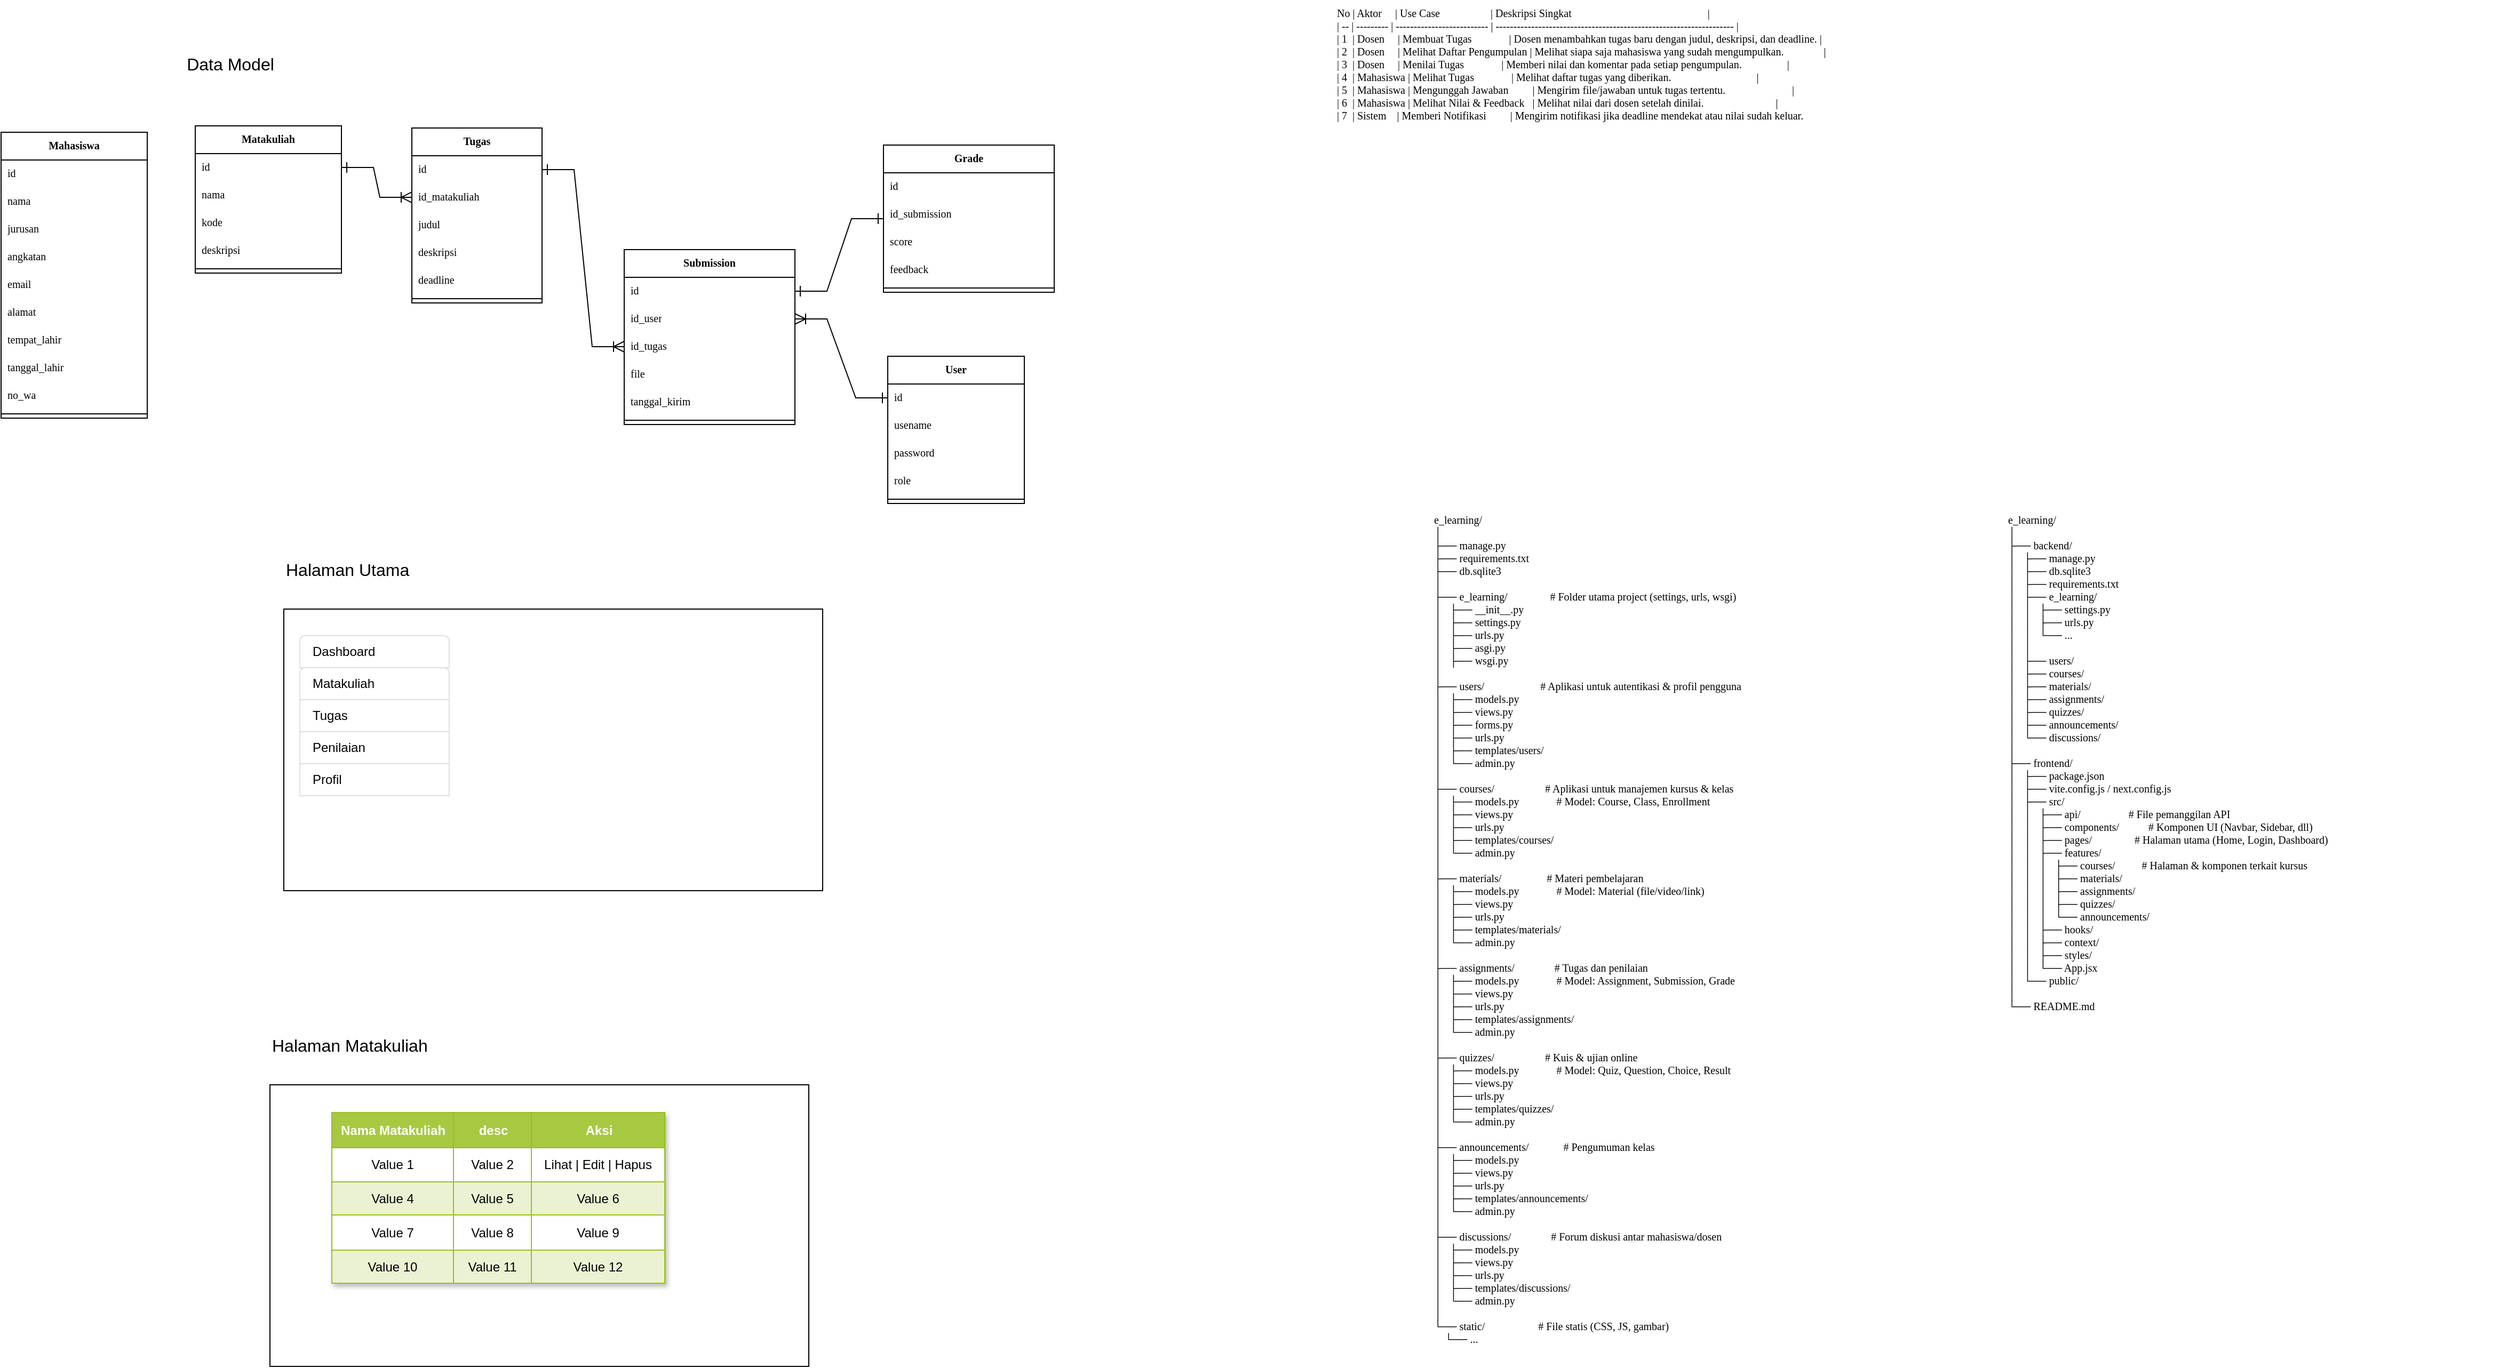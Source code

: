 <mxfile version="28.2.5" pages="2">
  <diagram name="Page-1" id="srr8621TPEEwwm0THrTZ">
    <mxGraphModel dx="2186" dy="745" grid="0" gridSize="10" guides="1" tooltips="1" connect="1" arrows="1" fold="1" page="0" pageScale="1" pageWidth="1920" pageHeight="1200" math="0" shadow="0">
      <root>
        <mxCell id="0" />
        <mxCell id="1" parent="0" />
        <UserObject label="e_learning/&#xa;│&#xa;├── manage.py&#xa;├── requirements.txt&#xa;├── db.sqlite3&#xa;│&#xa;├── e_learning/                # Folder utama project (settings, urls, wsgi)&#xa;│   ├── __init__.py&#xa;│   ├── settings.py&#xa;│   ├── urls.py&#xa;│   ├── asgi.py&#xa;│   ├── wsgi.py&#xa;│&#xa;├── users/                     # Aplikasi untuk autentikasi &amp; profil pengguna&#xa;│   ├── models.py&#xa;│   ├── views.py&#xa;│   ├── forms.py&#xa;│   ├── urls.py&#xa;│   ├── templates/users/&#xa;│   └── admin.py&#xa;│&#xa;├── courses/                   # Aplikasi untuk manajemen kursus &amp; kelas&#xa;│   ├── models.py              # Model: Course, Class, Enrollment&#xa;│   ├── views.py&#xa;│   ├── urls.py&#xa;│   ├── templates/courses/&#xa;│   └── admin.py&#xa;│&#xa;├── materials/                 # Materi pembelajaran&#xa;│   ├── models.py              # Model: Material (file/video/link)&#xa;│   ├── views.py&#xa;│   ├── urls.py&#xa;│   ├── templates/materials/&#xa;│   └── admin.py&#xa;│&#xa;├── assignments/               # Tugas dan penilaian&#xa;│   ├── models.py              # Model: Assignment, Submission, Grade&#xa;│   ├── views.py&#xa;│   ├── urls.py&#xa;│   ├── templates/assignments/&#xa;│   └── admin.py&#xa;│&#xa;├── quizzes/                   # Kuis &amp; ujian online&#xa;│   ├── models.py              # Model: Quiz, Question, Choice, Result&#xa;│   ├── views.py&#xa;│   ├── urls.py&#xa;│   ├── templates/quizzes/&#xa;│   └── admin.py&#xa;│&#xa;├── announcements/             # Pengumuman kelas&#xa;│   ├── models.py&#xa;│   ├── views.py&#xa;│   ├── urls.py&#xa;│   ├── templates/announcements/&#xa;│   └── admin.py&#xa;│&#xa;├── discussions/               # Forum diskusi antar mahasiswa/dosen&#xa;│   ├── models.py&#xa;│   ├── views.py&#xa;│   ├── urls.py&#xa;│   ├── templates/discussions/&#xa;│   └── admin.py&#xa;│&#xa;└── static/                    # File statis (CSS, JS, gambar)&#xa;    └── ..." id="NQyZ78Svx9vPKTaCIy8g-1">
          <mxCell style="text;whiteSpace=wrap;fontFamily=fira code;fontSize=10;" parent="1" vertex="1">
            <mxGeometry x="-256.003" y="165" width="480" height="792" as="geometry" />
          </mxCell>
        </UserObject>
        <UserObject label="e_learning/&#xa;│&#xa;├── backend/&#xa;│   ├── manage.py&#xa;│   ├── db.sqlite3&#xa;│   ├── requirements.txt&#xa;│   ├── e_learning/&#xa;│   │   ├── settings.py&#xa;│   │   ├── urls.py&#xa;│   │   └── ...&#xa;│   │&#xa;│   ├── users/&#xa;│   ├── courses/&#xa;│   ├── materials/&#xa;│   ├── assignments/&#xa;│   ├── quizzes/&#xa;│   ├── announcements/&#xa;│   └── discussions/&#xa;│&#xa;├── frontend/&#xa;│   ├── package.json&#xa;│   ├── vite.config.js / next.config.js&#xa;│   ├── src/&#xa;│   │   ├── api/                  # File pemanggilan API&#xa;│   │   ├── components/           # Komponen UI (Navbar, Sidebar, dll)&#xa;│   │   ├── pages/                # Halaman utama (Home, Login, Dashboard)&#xa;│   │   ├── features/&#xa;│   │   │   ├── courses/          # Halaman &amp; komponen terkait kursus&#xa;│   │   │   ├── materials/&#xa;│   │   │   ├── assignments/&#xa;│   │   │   ├── quizzes/&#xa;│   │   │   └── announcements/&#xa;│   │   ├── hooks/&#xa;│   │   ├── context/&#xa;│   │   ├── styles/&#xa;│   │   └── App.jsx&#xa;│   └── public/&#xa;│&#xa;└── README.md" id="NQyZ78Svx9vPKTaCIy8g-2">
          <mxCell style="text;whiteSpace=wrap;fontFamily=fira code;fontSize=10;" parent="1" vertex="1">
            <mxGeometry x="281.997" y="165" width="462" height="480" as="geometry" />
          </mxCell>
        </UserObject>
        <UserObject label="No | Aktor     | Use Case                   | Deskripsi Singkat                                                   |&#xa;| -- | --------- | -------------------------- | ------------------------------------------------------------------- |&#xa;| 1  | Dosen     | Membuat Tugas              | Dosen menambahkan tugas baru dengan judul, deskripsi, dan deadline. |&#xa;| 2  | Dosen     | Melihat Daftar Pengumpulan | Melihat siapa saja mahasiswa yang sudah mengumpulkan.               |&#xa;| 3  | Dosen     | Menilai Tugas              | Memberi nilai dan komentar pada setiap pengumpulan.                 |&#xa;| 4  | Mahasiswa | Melihat Tugas              | Melihat daftar tugas yang diberikan.                                |&#xa;| 5  | Mahasiswa | Mengunggah Jawaban         | Mengirim file/jawaban untuk tugas tertentu.                         |&#xa;| 6  | Mahasiswa | Melihat Nilai &amp; Feedback   | Melihat nilai dari dosen setelah dinilai.                           |&#xa;| 7  | Sistem    | Memberi Notifikasi         | Mengirim notifikasi jika deadline mendekat atau nilai sudah keluar." id="NQyZ78Svx9vPKTaCIy8g-3">
          <mxCell style="text;whiteSpace=wrap;fontFamily=fira code;fontSize=10;" parent="1" vertex="1">
            <mxGeometry x="-347.003" y="-310" width="720" height="120" as="geometry" />
          </mxCell>
        </UserObject>
        <mxCell id="kct_8UKzwdf1eZ-KiFiV-1" style="edgeStyle=entityRelationEdgeStyle;rounded=0;orthogonalLoop=1;jettySize=auto;html=1;fontSize=12;startSize=8;endSize=8;endArrow=ERoneToMany;endFill=0;startArrow=ERone;startFill=0;jumpStyle=arc;" parent="1" source="NQyZ78Svx9vPKTaCIy8g-5" target="kct_8UKzwdf1eZ-KiFiV-6" edge="1">
          <mxGeometry relative="1" as="geometry" />
        </mxCell>
        <mxCell id="NQyZ78Svx9vPKTaCIy8g-4" value="Matakuliah" style="swimlane;fontStyle=1;align=center;verticalAlign=top;childLayout=stackLayout;horizontal=1;startSize=26;horizontalStack=0;resizeParent=1;resizeParentMax=0;resizeLast=0;collapsible=1;marginBottom=0;whiteSpace=wrap;html=1;swimlaneFillColor=default;fontFamily=fira code;fontSize=10;" parent="1" vertex="1">
          <mxGeometry x="-1415" y="-192" width="137" height="138" as="geometry" />
        </mxCell>
        <mxCell id="NQyZ78Svx9vPKTaCIy8g-5" value="id" style="text;strokeColor=none;fillColor=none;align=left;verticalAlign=top;spacingLeft=4;spacingRight=4;overflow=hidden;rotatable=0;points=[[0,0.5],[1,0.5]];portConstraint=eastwest;whiteSpace=wrap;html=1;fontFamily=fira code;fontSize=10;" parent="NQyZ78Svx9vPKTaCIy8g-4" vertex="1">
          <mxGeometry y="26" width="137" height="26" as="geometry" />
        </mxCell>
        <mxCell id="NQyZ78Svx9vPKTaCIy8g-8" value="nama" style="text;strokeColor=none;fillColor=none;align=left;verticalAlign=top;spacingLeft=4;spacingRight=4;overflow=hidden;rotatable=0;points=[[0,0.5],[1,0.5]];portConstraint=eastwest;whiteSpace=wrap;html=1;fontFamily=fira code;fontSize=10;" parent="NQyZ78Svx9vPKTaCIy8g-4" vertex="1">
          <mxGeometry y="52" width="137" height="26" as="geometry" />
        </mxCell>
        <mxCell id="nFh6QvL_1ZBDTNz_45bG-1" value="kode" style="text;strokeColor=none;fillColor=none;align=left;verticalAlign=top;spacingLeft=4;spacingRight=4;overflow=hidden;rotatable=0;points=[[0,0.5],[1,0.5]];portConstraint=eastwest;whiteSpace=wrap;html=1;fontFamily=fira code;fontSize=10;" parent="NQyZ78Svx9vPKTaCIy8g-4" vertex="1">
          <mxGeometry y="78" width="137" height="26" as="geometry" />
        </mxCell>
        <mxCell id="NQyZ78Svx9vPKTaCIy8g-9" value="deskripsi" style="text;strokeColor=none;fillColor=none;align=left;verticalAlign=top;spacingLeft=4;spacingRight=4;overflow=hidden;rotatable=0;points=[[0,0.5],[1,0.5]];portConstraint=eastwest;whiteSpace=wrap;html=1;fontFamily=fira code;fontSize=10;" parent="NQyZ78Svx9vPKTaCIy8g-4" vertex="1">
          <mxGeometry y="104" width="137" height="26" as="geometry" />
        </mxCell>
        <mxCell id="NQyZ78Svx9vPKTaCIy8g-6" value="" style="line;strokeWidth=1;fillColor=none;align=left;verticalAlign=middle;spacingTop=-1;spacingLeft=3;spacingRight=3;rotatable=0;labelPosition=right;points=[];portConstraint=eastwest;strokeColor=inherit;fontFamily=fira code;fontSize=10;" parent="NQyZ78Svx9vPKTaCIy8g-4" vertex="1">
          <mxGeometry y="130" width="137" height="8" as="geometry" />
        </mxCell>
        <mxCell id="kct_8UKzwdf1eZ-KiFiV-3" style="edgeStyle=entityRelationEdgeStyle;shape=connector;rounded=0;orthogonalLoop=1;jettySize=auto;html=1;strokeColor=default;align=center;verticalAlign=middle;fontFamily=Helvetica;fontSize=12;fontColor=default;labelBackgroundColor=default;startArrow=ERone;startFill=0;startSize=8;endArrow=ERone;endFill=0;endSize=8;jumpStyle=arc;" parent="1" source="NQyZ78Svx9vPKTaCIy8g-24" target="NQyZ78Svx9vPKTaCIy8g-29" edge="1">
          <mxGeometry relative="1" as="geometry" />
        </mxCell>
        <mxCell id="kct_8UKzwdf1eZ-KiFiV-8" style="edgeStyle=entityRelationEdgeStyle;shape=connector;rounded=0;orthogonalLoop=1;jettySize=auto;html=1;strokeColor=default;align=center;verticalAlign=middle;fontFamily=Helvetica;fontSize=12;fontColor=default;labelBackgroundColor=default;startArrow=ERone;startFill=0;startSize=8;endArrow=ERoneToMany;endFill=0;endSize=8;jumpStyle=arc;" parent="1" source="NQyZ78Svx9vPKTaCIy8g-11" target="kct_8UKzwdf1eZ-KiFiV-7" edge="1">
          <mxGeometry relative="1" as="geometry" />
        </mxCell>
        <mxCell id="NQyZ78Svx9vPKTaCIy8g-10" value="Tugas" style="swimlane;fontStyle=1;align=center;verticalAlign=top;childLayout=stackLayout;horizontal=1;startSize=26;horizontalStack=0;resizeParent=1;resizeParentMax=0;resizeLast=0;collapsible=1;marginBottom=0;whiteSpace=wrap;html=1;swimlaneFillColor=default;fontFamily=fira code;fontSize=10;" parent="1" vertex="1">
          <mxGeometry x="-1212" y="-190" width="122" height="164" as="geometry" />
        </mxCell>
        <mxCell id="NQyZ78Svx9vPKTaCIy8g-11" value="id" style="text;strokeColor=none;fillColor=none;align=left;verticalAlign=top;spacingLeft=4;spacingRight=4;overflow=hidden;rotatable=0;points=[[0,0.5],[1,0.5]];portConstraint=eastwest;whiteSpace=wrap;html=1;fontFamily=fira code;fontSize=10;" parent="NQyZ78Svx9vPKTaCIy8g-10" vertex="1">
          <mxGeometry y="26" width="122" height="26" as="geometry" />
        </mxCell>
        <mxCell id="kct_8UKzwdf1eZ-KiFiV-6" value="id_matakuliah" style="text;strokeColor=none;fillColor=none;align=left;verticalAlign=top;spacingLeft=4;spacingRight=4;overflow=hidden;rotatable=0;points=[[0,0.5],[1,0.5]];portConstraint=eastwest;whiteSpace=wrap;html=1;fontFamily=fira code;fontSize=10;" parent="NQyZ78Svx9vPKTaCIy8g-10" vertex="1">
          <mxGeometry y="52" width="122" height="26" as="geometry" />
        </mxCell>
        <mxCell id="NQyZ78Svx9vPKTaCIy8g-12" value="judul" style="text;strokeColor=none;fillColor=none;align=left;verticalAlign=top;spacingLeft=4;spacingRight=4;overflow=hidden;rotatable=0;points=[[0,0.5],[1,0.5]];portConstraint=eastwest;whiteSpace=wrap;html=1;fontFamily=fira code;fontSize=10;" parent="NQyZ78Svx9vPKTaCIy8g-10" vertex="1">
          <mxGeometry y="78" width="122" height="26" as="geometry" />
        </mxCell>
        <mxCell id="NQyZ78Svx9vPKTaCIy8g-13" value="deskripsi" style="text;strokeColor=none;fillColor=none;align=left;verticalAlign=top;spacingLeft=4;spacingRight=4;overflow=hidden;rotatable=0;points=[[0,0.5],[1,0.5]];portConstraint=eastwest;whiteSpace=wrap;html=1;fontFamily=fira code;fontSize=10;" parent="NQyZ78Svx9vPKTaCIy8g-10" vertex="1">
          <mxGeometry y="104" width="122" height="26" as="geometry" />
        </mxCell>
        <mxCell id="NQyZ78Svx9vPKTaCIy8g-15" value="deadline" style="text;strokeColor=none;fillColor=none;align=left;verticalAlign=top;spacingLeft=4;spacingRight=4;overflow=hidden;rotatable=0;points=[[0,0.5],[1,0.5]];portConstraint=eastwest;whiteSpace=wrap;html=1;fontFamily=fira code;fontSize=10;" parent="NQyZ78Svx9vPKTaCIy8g-10" vertex="1">
          <mxGeometry y="130" width="122" height="26" as="geometry" />
        </mxCell>
        <mxCell id="NQyZ78Svx9vPKTaCIy8g-14" value="" style="line;strokeWidth=1;fillColor=none;align=left;verticalAlign=middle;spacingTop=-1;spacingLeft=3;spacingRight=3;rotatable=0;labelPosition=right;points=[];portConstraint=eastwest;strokeColor=inherit;fontFamily=fira code;fontSize=10;" parent="NQyZ78Svx9vPKTaCIy8g-10" vertex="1">
          <mxGeometry y="156" width="122" height="8" as="geometry" />
        </mxCell>
        <mxCell id="kct_8UKzwdf1eZ-KiFiV-10" style="edgeStyle=entityRelationEdgeStyle;shape=connector;rounded=0;orthogonalLoop=1;jettySize=auto;html=1;strokeColor=default;align=center;verticalAlign=middle;fontFamily=Helvetica;fontSize=12;fontColor=default;labelBackgroundColor=default;startArrow=ERone;startFill=0;startSize=8;endArrow=ERoneToMany;endFill=0;endSize=8;jumpStyle=arc;" parent="1" source="NQyZ78Svx9vPKTaCIy8g-17" target="kct_8UKzwdf1eZ-KiFiV-9" edge="1">
          <mxGeometry relative="1" as="geometry" />
        </mxCell>
        <mxCell id="NQyZ78Svx9vPKTaCIy8g-16" value="User" style="swimlane;fontStyle=1;align=center;verticalAlign=top;childLayout=stackLayout;horizontal=1;startSize=26;horizontalStack=0;resizeParent=1;resizeParentMax=0;resizeLast=0;collapsible=1;marginBottom=0;whiteSpace=wrap;html=1;swimlaneFillColor=default;fontFamily=fira code;fontSize=10;" parent="1" vertex="1">
          <mxGeometry x="-766" y="24" width="128" height="138" as="geometry" />
        </mxCell>
        <mxCell id="NQyZ78Svx9vPKTaCIy8g-17" value="id" style="text;strokeColor=none;fillColor=none;align=left;verticalAlign=top;spacingLeft=4;spacingRight=4;overflow=hidden;rotatable=0;points=[[0,0.5],[1,0.5]];portConstraint=eastwest;whiteSpace=wrap;html=1;fontFamily=fira code;fontSize=10;" parent="NQyZ78Svx9vPKTaCIy8g-16" vertex="1">
          <mxGeometry y="26" width="128" height="26" as="geometry" />
        </mxCell>
        <mxCell id="NQyZ78Svx9vPKTaCIy8g-18" value="usename" style="text;strokeColor=none;fillColor=none;align=left;verticalAlign=top;spacingLeft=4;spacingRight=4;overflow=hidden;rotatable=0;points=[[0,0.5],[1,0.5]];portConstraint=eastwest;whiteSpace=wrap;html=1;fontFamily=fira code;fontSize=10;" parent="NQyZ78Svx9vPKTaCIy8g-16" vertex="1">
          <mxGeometry y="52" width="128" height="26" as="geometry" />
        </mxCell>
        <mxCell id="NQyZ78Svx9vPKTaCIy8g-19" value="password" style="text;strokeColor=none;fillColor=none;align=left;verticalAlign=top;spacingLeft=4;spacingRight=4;overflow=hidden;rotatable=0;points=[[0,0.5],[1,0.5]];portConstraint=eastwest;whiteSpace=wrap;html=1;fontFamily=fira code;fontSize=10;" parent="NQyZ78Svx9vPKTaCIy8g-16" vertex="1">
          <mxGeometry y="78" width="128" height="26" as="geometry" />
        </mxCell>
        <mxCell id="NQyZ78Svx9vPKTaCIy8g-20" value="role" style="text;strokeColor=none;fillColor=none;align=left;verticalAlign=top;spacingLeft=4;spacingRight=4;overflow=hidden;rotatable=0;points=[[0,0.5],[1,0.5]];portConstraint=eastwest;whiteSpace=wrap;html=1;fontFamily=fira code;fontSize=10;" parent="NQyZ78Svx9vPKTaCIy8g-16" vertex="1">
          <mxGeometry y="104" width="128" height="26" as="geometry" />
        </mxCell>
        <mxCell id="NQyZ78Svx9vPKTaCIy8g-21" value="" style="line;strokeWidth=1;fillColor=none;align=left;verticalAlign=middle;spacingTop=-1;spacingLeft=3;spacingRight=3;rotatable=0;labelPosition=right;points=[];portConstraint=eastwest;strokeColor=inherit;fontFamily=fira code;fontSize=10;" parent="NQyZ78Svx9vPKTaCIy8g-16" vertex="1">
          <mxGeometry y="130" width="128" height="8" as="geometry" />
        </mxCell>
        <mxCell id="NQyZ78Svx9vPKTaCIy8g-22" value="Data Model" style="text;strokeColor=none;align=center;fillColor=none;html=1;verticalAlign=middle;whiteSpace=wrap;rounded=0;fontSize=16;" parent="1" vertex="1">
          <mxGeometry x="-1432.003" y="-265.498" width="100" height="31" as="geometry" />
        </mxCell>
        <mxCell id="NQyZ78Svx9vPKTaCIy8g-23" value="Submission" style="swimlane;fontStyle=1;align=center;verticalAlign=top;childLayout=stackLayout;horizontal=1;startSize=26;horizontalStack=0;resizeParent=1;resizeParentMax=0;resizeLast=0;collapsible=1;marginBottom=0;whiteSpace=wrap;html=1;swimlaneFillColor=default;fontFamily=fira code;fontSize=10;" parent="1" vertex="1">
          <mxGeometry x="-1013" y="-76" width="160" height="164" as="geometry" />
        </mxCell>
        <mxCell id="NQyZ78Svx9vPKTaCIy8g-24" value="id" style="text;strokeColor=none;fillColor=none;align=left;verticalAlign=top;spacingLeft=4;spacingRight=4;overflow=hidden;rotatable=0;points=[[0,0.5],[1,0.5]];portConstraint=eastwest;whiteSpace=wrap;html=1;fontFamily=fira code;fontSize=10;" parent="NQyZ78Svx9vPKTaCIy8g-23" vertex="1">
          <mxGeometry y="26" width="160" height="26" as="geometry" />
        </mxCell>
        <mxCell id="kct_8UKzwdf1eZ-KiFiV-9" value="id_user" style="text;strokeColor=none;fillColor=none;align=left;verticalAlign=top;spacingLeft=4;spacingRight=4;overflow=hidden;rotatable=0;points=[[0,0.5],[1,0.5]];portConstraint=eastwest;whiteSpace=wrap;html=1;fontFamily=fira code;fontSize=10;" parent="NQyZ78Svx9vPKTaCIy8g-23" vertex="1">
          <mxGeometry y="52" width="160" height="26" as="geometry" />
        </mxCell>
        <mxCell id="kct_8UKzwdf1eZ-KiFiV-7" value="id_tugas" style="text;strokeColor=none;fillColor=none;align=left;verticalAlign=top;spacingLeft=4;spacingRight=4;overflow=hidden;rotatable=0;points=[[0,0.5],[1,0.5]];portConstraint=eastwest;whiteSpace=wrap;html=1;fontFamily=fira code;fontSize=10;" parent="NQyZ78Svx9vPKTaCIy8g-23" vertex="1">
          <mxGeometry y="78" width="160" height="26" as="geometry" />
        </mxCell>
        <mxCell id="NQyZ78Svx9vPKTaCIy8g-25" value="file" style="text;strokeColor=none;fillColor=none;align=left;verticalAlign=top;spacingLeft=4;spacingRight=4;overflow=hidden;rotatable=0;points=[[0,0.5],[1,0.5]];portConstraint=eastwest;whiteSpace=wrap;html=1;fontFamily=fira code;fontSize=10;" parent="NQyZ78Svx9vPKTaCIy8g-23" vertex="1">
          <mxGeometry y="104" width="160" height="26" as="geometry" />
        </mxCell>
        <mxCell id="NQyZ78Svx9vPKTaCIy8g-26" value="tanggal_kirim" style="text;strokeColor=none;fillColor=none;align=left;verticalAlign=top;spacingLeft=4;spacingRight=4;overflow=hidden;rotatable=0;points=[[0,0.5],[1,0.5]];portConstraint=eastwest;whiteSpace=wrap;html=1;fontFamily=fira code;fontSize=10;" parent="NQyZ78Svx9vPKTaCIy8g-23" vertex="1">
          <mxGeometry y="130" width="160" height="26" as="geometry" />
        </mxCell>
        <mxCell id="NQyZ78Svx9vPKTaCIy8g-28" value="" style="line;strokeWidth=1;fillColor=none;align=left;verticalAlign=middle;spacingTop=-1;spacingLeft=3;spacingRight=3;rotatable=0;labelPosition=right;points=[];portConstraint=eastwest;strokeColor=inherit;fontFamily=fira code;fontSize=10;" parent="NQyZ78Svx9vPKTaCIy8g-23" vertex="1">
          <mxGeometry y="156" width="160" height="8" as="geometry" />
        </mxCell>
        <mxCell id="NQyZ78Svx9vPKTaCIy8g-29" value="Grade" style="swimlane;fontStyle=1;align=center;verticalAlign=top;childLayout=stackLayout;horizontal=1;startSize=26;horizontalStack=0;resizeParent=1;resizeParentMax=0;resizeLast=0;collapsible=1;marginBottom=0;whiteSpace=wrap;html=1;swimlaneFillColor=default;fontFamily=fira code;fontSize=10;" parent="1" vertex="1">
          <mxGeometry x="-770" y="-174" width="160" height="138" as="geometry" />
        </mxCell>
        <mxCell id="NQyZ78Svx9vPKTaCIy8g-30" value="id" style="text;strokeColor=none;fillColor=none;align=left;verticalAlign=top;spacingLeft=4;spacingRight=4;overflow=hidden;rotatable=0;points=[[0,0.5],[1,0.5]];portConstraint=eastwest;whiteSpace=wrap;html=1;fontFamily=fira code;fontSize=10;" parent="NQyZ78Svx9vPKTaCIy8g-29" vertex="1">
          <mxGeometry y="26" width="160" height="26" as="geometry" />
        </mxCell>
        <mxCell id="kct_8UKzwdf1eZ-KiFiV-11" value="id_submission" style="text;strokeColor=none;fillColor=none;align=left;verticalAlign=top;spacingLeft=4;spacingRight=4;overflow=hidden;rotatable=0;points=[[0,0.5],[1,0.5]];portConstraint=eastwest;whiteSpace=wrap;html=1;fontFamily=fira code;fontSize=10;" parent="NQyZ78Svx9vPKTaCIy8g-29" vertex="1">
          <mxGeometry y="52" width="160" height="26" as="geometry" />
        </mxCell>
        <mxCell id="NQyZ78Svx9vPKTaCIy8g-31" value="score" style="text;strokeColor=none;fillColor=none;align=left;verticalAlign=top;spacingLeft=4;spacingRight=4;overflow=hidden;rotatable=0;points=[[0,0.5],[1,0.5]];portConstraint=eastwest;whiteSpace=wrap;html=1;fontFamily=fira code;fontSize=10;" parent="NQyZ78Svx9vPKTaCIy8g-29" vertex="1">
          <mxGeometry y="78" width="160" height="26" as="geometry" />
        </mxCell>
        <mxCell id="NQyZ78Svx9vPKTaCIy8g-32" value="feedback" style="text;strokeColor=none;fillColor=none;align=left;verticalAlign=top;spacingLeft=4;spacingRight=4;overflow=hidden;rotatable=0;points=[[0,0.5],[1,0.5]];portConstraint=eastwest;whiteSpace=wrap;html=1;fontFamily=fira code;fontSize=10;" parent="NQyZ78Svx9vPKTaCIy8g-29" vertex="1">
          <mxGeometry y="104" width="160" height="26" as="geometry" />
        </mxCell>
        <mxCell id="NQyZ78Svx9vPKTaCIy8g-33" value="" style="line;strokeWidth=1;fillColor=none;align=left;verticalAlign=middle;spacingTop=-1;spacingLeft=3;spacingRight=3;rotatable=0;labelPosition=right;points=[];portConstraint=eastwest;strokeColor=inherit;fontFamily=fira code;fontSize=10;" parent="NQyZ78Svx9vPKTaCIy8g-29" vertex="1">
          <mxGeometry y="130" width="160" height="8" as="geometry" />
        </mxCell>
        <mxCell id="xWeZb8ta3gQPqGMB2dbF-1" value="Halaman Utama" style="text;strokeColor=none;align=left;fillColor=none;html=1;verticalAlign=middle;whiteSpace=wrap;rounded=0;fontSize=16;" parent="1" vertex="1">
          <mxGeometry x="-1332.003" y="208.002" width="134" height="31" as="geometry" />
        </mxCell>
        <mxCell id="x4oWbHyty4VMLGp4dRw1-1" value="" style="whiteSpace=wrap;html=1;" parent="1" vertex="1">
          <mxGeometry x="-1332" y="261" width="505" height="264" as="geometry" />
        </mxCell>
        <mxCell id="x4oWbHyty4VMLGp4dRw1-6" value="" style="swimlane;fontStyle=0;childLayout=stackLayout;horizontal=1;startSize=0;horizontalStack=0;resizeParent=1;resizeParentMax=0;resizeLast=0;collapsible=0;marginBottom=0;whiteSpace=wrap;html=1;strokeColor=none;fillColor=none;" parent="1" vertex="1">
          <mxGeometry x="-1317" y="286" width="140" height="150" as="geometry" />
        </mxCell>
        <mxCell id="x4oWbHyty4VMLGp4dRw1-7" value="Dashboard" style="text;strokeColor=#DFDFDF;fillColor=#FFFFFF;align=left;verticalAlign=middle;spacingLeft=10;spacingRight=10;overflow=hidden;points=[[0,0.5],[1,0.5]];portConstraint=eastwest;rotatable=0;whiteSpace=wrap;html=1;shape=mxgraph.bootstrap.topButton;rSize=5;fontColor=#000000;" parent="x4oWbHyty4VMLGp4dRw1-6" vertex="1">
          <mxGeometry width="140" height="30" as="geometry" />
        </mxCell>
        <mxCell id="x4oWbHyty4VMLGp4dRw1-12" value="Matakuliah" style="text;strokeColor=#DFDFDF;fillColor=#FFFFFF;align=left;verticalAlign=middle;spacingLeft=10;spacingRight=10;overflow=hidden;points=[[0,0.5],[1,0.5]];portConstraint=eastwest;rotatable=0;whiteSpace=wrap;html=1;shape=mxgraph.bootstrap.topButton;rSize=5;fontColor=#000000;" parent="x4oWbHyty4VMLGp4dRw1-6" vertex="1">
          <mxGeometry y="30" width="140" height="30" as="geometry" />
        </mxCell>
        <mxCell id="x4oWbHyty4VMLGp4dRw1-8" value="Tugas" style="text;strokeColor=#DFDFDF;fillColor=#FFFFFF;align=left;verticalAlign=middle;spacingLeft=10;spacingRight=10;overflow=hidden;points=[[0,0.5],[1,0.5]];portConstraint=eastwest;rotatable=0;whiteSpace=wrap;html=1;rSize=5;fontColor=#000000;" parent="x4oWbHyty4VMLGp4dRw1-6" vertex="1">
          <mxGeometry y="60" width="140" height="30" as="geometry" />
        </mxCell>
        <mxCell id="x4oWbHyty4VMLGp4dRw1-9" value="Penilaian" style="text;strokeColor=#DFDFDF;fillColor=#FFFFFF;align=left;verticalAlign=middle;spacingLeft=10;spacingRight=10;overflow=hidden;points=[[0,0.5],[1,0.5]];portConstraint=eastwest;rotatable=0;whiteSpace=wrap;html=1;rSize=5;fontColor=#000000;" parent="x4oWbHyty4VMLGp4dRw1-6" vertex="1">
          <mxGeometry y="90" width="140" height="30" as="geometry" />
        </mxCell>
        <mxCell id="x4oWbHyty4VMLGp4dRw1-10" value="Profil" style="text;strokeColor=#DFDFDF;fillColor=#FFFFFF;align=left;verticalAlign=middle;spacingLeft=10;spacingRight=10;overflow=hidden;points=[[0,0.5],[1,0.5]];portConstraint=eastwest;rotatable=0;whiteSpace=wrap;html=1;rSize=5;fontColor=#000000;" parent="x4oWbHyty4VMLGp4dRw1-6" vertex="1">
          <mxGeometry y="120" width="140" height="30" as="geometry" />
        </mxCell>
        <mxCell id="x4oWbHyty4VMLGp4dRw1-14" value="Halaman Matakuliah" style="text;strokeColor=none;align=left;fillColor=none;html=1;verticalAlign=middle;whiteSpace=wrap;rounded=0;fontSize=16;" parent="1" vertex="1">
          <mxGeometry x="-1345.003" y="654.002" width="164" height="31" as="geometry" />
        </mxCell>
        <mxCell id="x4oWbHyty4VMLGp4dRw1-15" value="" style="whiteSpace=wrap;html=1;" parent="1" vertex="1">
          <mxGeometry x="-1345" y="707" width="505" height="264" as="geometry" />
        </mxCell>
        <mxCell id="x4oWbHyty4VMLGp4dRw1-16" value="Assets" style="childLayout=tableLayout;recursiveResize=0;strokeColor=#98bf21;fillColor=#A7C942;shadow=1;" parent="1" vertex="1">
          <mxGeometry x="-1287" y="733" width="312.236" height="160" as="geometry" />
        </mxCell>
        <mxCell id="x4oWbHyty4VMLGp4dRw1-17" style="shape=tableRow;horizontal=0;startSize=0;swimlaneHead=0;swimlaneBody=0;top=0;left=0;bottom=0;right=0;dropTarget=0;collapsible=0;recursiveResize=0;expand=0;fontStyle=0;strokeColor=inherit;fillColor=#ffffff;" parent="x4oWbHyty4VMLGp4dRw1-16" vertex="1">
          <mxGeometry width="312.236" height="33" as="geometry" />
        </mxCell>
        <mxCell id="x4oWbHyty4VMLGp4dRw1-18" value="Nama Matakuliah" style="connectable=0;recursiveResize=0;strokeColor=inherit;fillColor=#A7C942;align=center;fontStyle=1;fontColor=#FFFFFF;html=1;" parent="x4oWbHyty4VMLGp4dRw1-17" vertex="1">
          <mxGeometry width="114" height="33" as="geometry">
            <mxRectangle width="114" height="33" as="alternateBounds" />
          </mxGeometry>
        </mxCell>
        <mxCell id="x4oWbHyty4VMLGp4dRw1-19" value="desc" style="connectable=0;recursiveResize=0;strokeColor=inherit;fillColor=#A7C942;align=center;fontStyle=1;fontColor=#FFFFFF;html=1;" parent="x4oWbHyty4VMLGp4dRw1-17" vertex="1">
          <mxGeometry x="114" width="73" height="33" as="geometry">
            <mxRectangle width="73" height="33" as="alternateBounds" />
          </mxGeometry>
        </mxCell>
        <mxCell id="x4oWbHyty4VMLGp4dRw1-20" value="Aksi" style="connectable=0;recursiveResize=0;strokeColor=inherit;fillColor=#A7C942;align=center;fontStyle=1;fontColor=#FFFFFF;html=1;" parent="x4oWbHyty4VMLGp4dRw1-17" vertex="1">
          <mxGeometry x="187" width="125" height="33" as="geometry">
            <mxRectangle width="125" height="33" as="alternateBounds" />
          </mxGeometry>
        </mxCell>
        <mxCell id="x4oWbHyty4VMLGp4dRw1-21" value="" style="shape=tableRow;horizontal=0;startSize=0;swimlaneHead=0;swimlaneBody=0;top=0;left=0;bottom=0;right=0;dropTarget=0;collapsible=0;recursiveResize=0;expand=0;fontStyle=0;strokeColor=inherit;fillColor=#ffffff;" parent="x4oWbHyty4VMLGp4dRw1-16" vertex="1">
          <mxGeometry y="33" width="312.236" height="32" as="geometry" />
        </mxCell>
        <mxCell id="x4oWbHyty4VMLGp4dRw1-22" value="Value 1" style="connectable=0;recursiveResize=0;strokeColor=inherit;fillColor=inherit;align=center;whiteSpace=wrap;html=1;" parent="x4oWbHyty4VMLGp4dRw1-21" vertex="1">
          <mxGeometry width="114" height="32" as="geometry">
            <mxRectangle width="114" height="32" as="alternateBounds" />
          </mxGeometry>
        </mxCell>
        <mxCell id="x4oWbHyty4VMLGp4dRw1-23" value="Value 2" style="connectable=0;recursiveResize=0;strokeColor=inherit;fillColor=inherit;align=center;whiteSpace=wrap;html=1;" parent="x4oWbHyty4VMLGp4dRw1-21" vertex="1">
          <mxGeometry x="114" width="73" height="32" as="geometry">
            <mxRectangle width="73" height="32" as="alternateBounds" />
          </mxGeometry>
        </mxCell>
        <mxCell id="x4oWbHyty4VMLGp4dRw1-24" value="Lihat | Edit | Hapus" style="connectable=0;recursiveResize=0;strokeColor=inherit;fillColor=inherit;align=center;whiteSpace=wrap;html=1;" parent="x4oWbHyty4VMLGp4dRw1-21" vertex="1">
          <mxGeometry x="187" width="125" height="32" as="geometry">
            <mxRectangle width="125" height="32" as="alternateBounds" />
          </mxGeometry>
        </mxCell>
        <mxCell id="x4oWbHyty4VMLGp4dRw1-25" value="" style="shape=tableRow;horizontal=0;startSize=0;swimlaneHead=0;swimlaneBody=0;top=0;left=0;bottom=0;right=0;dropTarget=0;collapsible=0;recursiveResize=0;expand=0;fontStyle=1;strokeColor=inherit;fillColor=#EAF2D3;" parent="x4oWbHyty4VMLGp4dRw1-16" vertex="1">
          <mxGeometry y="65" width="312.236" height="31" as="geometry" />
        </mxCell>
        <mxCell id="x4oWbHyty4VMLGp4dRw1-26" value="Value 4" style="connectable=0;recursiveResize=0;strokeColor=inherit;fillColor=inherit;whiteSpace=wrap;html=1;" parent="x4oWbHyty4VMLGp4dRw1-25" vertex="1">
          <mxGeometry width="114" height="31" as="geometry">
            <mxRectangle width="114" height="31" as="alternateBounds" />
          </mxGeometry>
        </mxCell>
        <mxCell id="x4oWbHyty4VMLGp4dRw1-27" value="Value 5" style="connectable=0;recursiveResize=0;strokeColor=inherit;fillColor=inherit;whiteSpace=wrap;html=1;" parent="x4oWbHyty4VMLGp4dRw1-25" vertex="1">
          <mxGeometry x="114" width="73" height="31" as="geometry">
            <mxRectangle width="73" height="31" as="alternateBounds" />
          </mxGeometry>
        </mxCell>
        <mxCell id="x4oWbHyty4VMLGp4dRw1-28" value="Value 6" style="connectable=0;recursiveResize=0;strokeColor=inherit;fillColor=inherit;whiteSpace=wrap;html=1;" parent="x4oWbHyty4VMLGp4dRw1-25" vertex="1">
          <mxGeometry x="187" width="125" height="31" as="geometry">
            <mxRectangle width="125" height="31" as="alternateBounds" />
          </mxGeometry>
        </mxCell>
        <mxCell id="x4oWbHyty4VMLGp4dRw1-29" value="" style="shape=tableRow;horizontal=0;startSize=0;swimlaneHead=0;swimlaneBody=0;top=0;left=0;bottom=0;right=0;dropTarget=0;collapsible=0;recursiveResize=0;expand=0;fontStyle=0;strokeColor=inherit;fillColor=#ffffff;" parent="x4oWbHyty4VMLGp4dRw1-16" vertex="1">
          <mxGeometry y="96" width="312.236" height="33" as="geometry" />
        </mxCell>
        <mxCell id="x4oWbHyty4VMLGp4dRw1-30" value="Value 7" style="connectable=0;recursiveResize=0;strokeColor=inherit;fillColor=inherit;fontStyle=0;align=center;whiteSpace=wrap;html=1;" parent="x4oWbHyty4VMLGp4dRw1-29" vertex="1">
          <mxGeometry width="114" height="33" as="geometry">
            <mxRectangle width="114" height="33" as="alternateBounds" />
          </mxGeometry>
        </mxCell>
        <mxCell id="x4oWbHyty4VMLGp4dRw1-31" value="Value 8" style="connectable=0;recursiveResize=0;strokeColor=inherit;fillColor=inherit;fontStyle=0;align=center;whiteSpace=wrap;html=1;" parent="x4oWbHyty4VMLGp4dRw1-29" vertex="1">
          <mxGeometry x="114" width="73" height="33" as="geometry">
            <mxRectangle width="73" height="33" as="alternateBounds" />
          </mxGeometry>
        </mxCell>
        <mxCell id="x4oWbHyty4VMLGp4dRw1-32" value="Value 9" style="connectable=0;recursiveResize=0;strokeColor=inherit;fillColor=inherit;fontStyle=0;align=center;whiteSpace=wrap;html=1;" parent="x4oWbHyty4VMLGp4dRw1-29" vertex="1">
          <mxGeometry x="187" width="125" height="33" as="geometry">
            <mxRectangle width="125" height="33" as="alternateBounds" />
          </mxGeometry>
        </mxCell>
        <mxCell id="x4oWbHyty4VMLGp4dRw1-33" value="" style="shape=tableRow;horizontal=0;startSize=0;swimlaneHead=0;swimlaneBody=0;top=0;left=0;bottom=0;right=0;dropTarget=0;collapsible=0;recursiveResize=0;expand=0;fontStyle=1;strokeColor=inherit;fillColor=#EAF2D3;" parent="x4oWbHyty4VMLGp4dRw1-16" vertex="1">
          <mxGeometry y="129" width="312.236" height="31" as="geometry" />
        </mxCell>
        <mxCell id="x4oWbHyty4VMLGp4dRw1-34" value="Value 10" style="connectable=0;recursiveResize=0;strokeColor=inherit;fillColor=inherit;whiteSpace=wrap;html=1;" parent="x4oWbHyty4VMLGp4dRw1-33" vertex="1">
          <mxGeometry width="114" height="31" as="geometry">
            <mxRectangle width="114" height="31" as="alternateBounds" />
          </mxGeometry>
        </mxCell>
        <mxCell id="x4oWbHyty4VMLGp4dRw1-35" value="Value 11" style="connectable=0;recursiveResize=0;strokeColor=inherit;fillColor=inherit;whiteSpace=wrap;html=1;" parent="x4oWbHyty4VMLGp4dRw1-33" vertex="1">
          <mxGeometry x="114" width="73" height="31" as="geometry">
            <mxRectangle width="73" height="31" as="alternateBounds" />
          </mxGeometry>
        </mxCell>
        <mxCell id="x4oWbHyty4VMLGp4dRw1-36" value="Value 12" style="connectable=0;recursiveResize=0;strokeColor=inherit;fillColor=inherit;whiteSpace=wrap;html=1;" parent="x4oWbHyty4VMLGp4dRw1-33" vertex="1">
          <mxGeometry x="187" width="125" height="31" as="geometry">
            <mxRectangle width="125" height="31" as="alternateBounds" />
          </mxGeometry>
        </mxCell>
        <mxCell id="1YESMq0ei6fkw0b608RX-1" value="Mahasiswa" style="swimlane;fontStyle=1;align=center;verticalAlign=top;childLayout=stackLayout;horizontal=1;startSize=26;horizontalStack=0;resizeParent=1;resizeParentMax=0;resizeLast=0;collapsible=1;marginBottom=0;whiteSpace=wrap;html=1;swimlaneFillColor=default;fontFamily=fira code;fontSize=10;" vertex="1" parent="1">
          <mxGeometry x="-1597" y="-186" width="137" height="268" as="geometry" />
        </mxCell>
        <mxCell id="1YESMq0ei6fkw0b608RX-2" value="id" style="text;strokeColor=none;fillColor=none;align=left;verticalAlign=top;spacingLeft=4;spacingRight=4;overflow=hidden;rotatable=0;points=[[0,0.5],[1,0.5]];portConstraint=eastwest;whiteSpace=wrap;html=1;fontFamily=fira code;fontSize=10;" vertex="1" parent="1YESMq0ei6fkw0b608RX-1">
          <mxGeometry y="26" width="137" height="26" as="geometry" />
        </mxCell>
        <mxCell id="1YESMq0ei6fkw0b608RX-3" value="nama" style="text;strokeColor=none;fillColor=none;align=left;verticalAlign=top;spacingLeft=4;spacingRight=4;overflow=hidden;rotatable=0;points=[[0,0.5],[1,0.5]];portConstraint=eastwest;whiteSpace=wrap;html=1;fontFamily=fira code;fontSize=10;" vertex="1" parent="1YESMq0ei6fkw0b608RX-1">
          <mxGeometry y="52" width="137" height="26" as="geometry" />
        </mxCell>
        <mxCell id="1YESMq0ei6fkw0b608RX-4" value="jurusan" style="text;strokeColor=none;fillColor=none;align=left;verticalAlign=top;spacingLeft=4;spacingRight=4;overflow=hidden;rotatable=0;points=[[0,0.5],[1,0.5]];portConstraint=eastwest;whiteSpace=wrap;html=1;fontFamily=fira code;fontSize=10;" vertex="1" parent="1YESMq0ei6fkw0b608RX-1">
          <mxGeometry y="78" width="137" height="26" as="geometry" />
        </mxCell>
        <mxCell id="1YESMq0ei6fkw0b608RX-5" value="angkatan" style="text;strokeColor=none;fillColor=none;align=left;verticalAlign=top;spacingLeft=4;spacingRight=4;overflow=hidden;rotatable=0;points=[[0,0.5],[1,0.5]];portConstraint=eastwest;whiteSpace=wrap;html=1;fontFamily=fira code;fontSize=10;" vertex="1" parent="1YESMq0ei6fkw0b608RX-1">
          <mxGeometry y="104" width="137" height="26" as="geometry" />
        </mxCell>
        <mxCell id="1YESMq0ei6fkw0b608RX-7" value="email" style="text;strokeColor=none;fillColor=none;align=left;verticalAlign=top;spacingLeft=4;spacingRight=4;overflow=hidden;rotatable=0;points=[[0,0.5],[1,0.5]];portConstraint=eastwest;whiteSpace=wrap;html=1;fontFamily=fira code;fontSize=10;" vertex="1" parent="1YESMq0ei6fkw0b608RX-1">
          <mxGeometry y="130" width="137" height="26" as="geometry" />
        </mxCell>
        <mxCell id="1YESMq0ei6fkw0b608RX-8" value="alamat" style="text;strokeColor=none;fillColor=none;align=left;verticalAlign=top;spacingLeft=4;spacingRight=4;overflow=hidden;rotatable=0;points=[[0,0.5],[1,0.5]];portConstraint=eastwest;whiteSpace=wrap;html=1;fontFamily=fira code;fontSize=10;" vertex="1" parent="1YESMq0ei6fkw0b608RX-1">
          <mxGeometry y="156" width="137" height="26" as="geometry" />
        </mxCell>
        <mxCell id="1YESMq0ei6fkw0b608RX-9" value="tempat_lahir" style="text;strokeColor=none;fillColor=none;align=left;verticalAlign=top;spacingLeft=4;spacingRight=4;overflow=hidden;rotatable=0;points=[[0,0.5],[1,0.5]];portConstraint=eastwest;whiteSpace=wrap;html=1;fontFamily=fira code;fontSize=10;" vertex="1" parent="1YESMq0ei6fkw0b608RX-1">
          <mxGeometry y="182" width="137" height="26" as="geometry" />
        </mxCell>
        <mxCell id="1YESMq0ei6fkw0b608RX-10" value="tanggal_lahir" style="text;strokeColor=none;fillColor=none;align=left;verticalAlign=top;spacingLeft=4;spacingRight=4;overflow=hidden;rotatable=0;points=[[0,0.5],[1,0.5]];portConstraint=eastwest;whiteSpace=wrap;html=1;fontFamily=fira code;fontSize=10;" vertex="1" parent="1YESMq0ei6fkw0b608RX-1">
          <mxGeometry y="208" width="137" height="26" as="geometry" />
        </mxCell>
        <mxCell id="1YESMq0ei6fkw0b608RX-11" value="no_wa" style="text;strokeColor=none;fillColor=none;align=left;verticalAlign=top;spacingLeft=4;spacingRight=4;overflow=hidden;rotatable=0;points=[[0,0.5],[1,0.5]];portConstraint=eastwest;whiteSpace=wrap;html=1;fontFamily=fira code;fontSize=10;" vertex="1" parent="1YESMq0ei6fkw0b608RX-1">
          <mxGeometry y="234" width="137" height="26" as="geometry" />
        </mxCell>
        <mxCell id="1YESMq0ei6fkw0b608RX-6" value="" style="line;strokeWidth=1;fillColor=none;align=left;verticalAlign=middle;spacingTop=-1;spacingLeft=3;spacingRight=3;rotatable=0;labelPosition=right;points=[];portConstraint=eastwest;strokeColor=inherit;fontFamily=fira code;fontSize=10;" vertex="1" parent="1YESMq0ei6fkw0b608RX-1">
          <mxGeometry y="260" width="137" height="8" as="geometry" />
        </mxCell>
      </root>
    </mxGraphModel>
  </diagram>
  <diagram id="z1oGksk1WwiQBTIr72FP" name="Page-2">
    <mxGraphModel dx="1254" dy="503" grid="0" gridSize="10" guides="1" tooltips="1" connect="1" arrows="1" fold="1" page="0" pageScale="1" pageWidth="1920" pageHeight="1200" math="0" shadow="0">
      <root>
        <mxCell id="0" />
        <mxCell id="1" parent="0" />
        <UserObject label="# app/models.py&#xa;from typing import Optional, List&#xa;from sqlmodel import SQLModel, Field, Relationship&#xa;&#xa;class Dosen(SQLModel, table=True):&#xa;    id: Optional[int] = Field(default=None, primary_key=True)&#xa;    nama: str&#xa;&#xa;    # Relasi ke Mahasiswa (satu dosen punya banyak mahasiswa)&#xa;    mahasiswa_list: List[&quot;Mahasiswa&quot;] = Relationship(back_populates=&quot;dosen&quot;)&#xa;&#xa;class Mahasiswa(SQLModel, table=True):&#xa;    id: Optional[int] = Field(default=None, primary_key=True)&#xa;    nama: str&#xa;    nim: str&#xa;&#xa;    # Foreign key ke tabel Dosen&#xa;    dosen_id: Optional[int] = Field(default=None, foreign_key=&quot;dosen.id&quot;)&#xa;&#xa;    # Relasi ke Dosen (setiap mahasiswa punya satu dosen)&#xa;    dosen: Optional[Dosen] = Relationship(back_populates=&quot;mahasiswa_list&quot;)" id="l-0VYgy9_bFIgWzBxU1W-1">
          <mxCell style="text;whiteSpace=wrap;fontFamily=fira code;" vertex="1" parent="1">
            <mxGeometry x="-46.333" y="139" width="565" height="314" as="geometry" />
          </mxCell>
        </UserObject>
      </root>
    </mxGraphModel>
  </diagram>
</mxfile>
